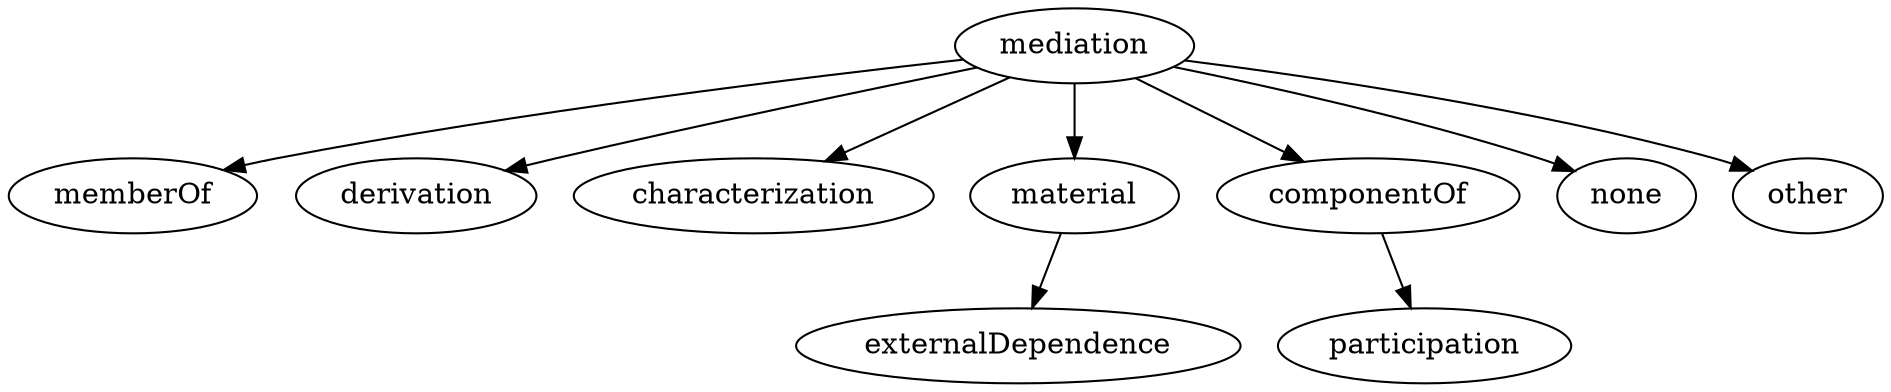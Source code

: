 strict digraph  {
mediation;
memberOf;
derivation;
characterization;
material;
componentOf;
none;
other;
participation;
externalDependence;
mediation -> memberOf;
mediation -> derivation;
mediation -> characterization;
mediation -> material;
mediation -> componentOf;
mediation -> none;
mediation -> other;
material -> externalDependence;
componentOf -> participation;
}

